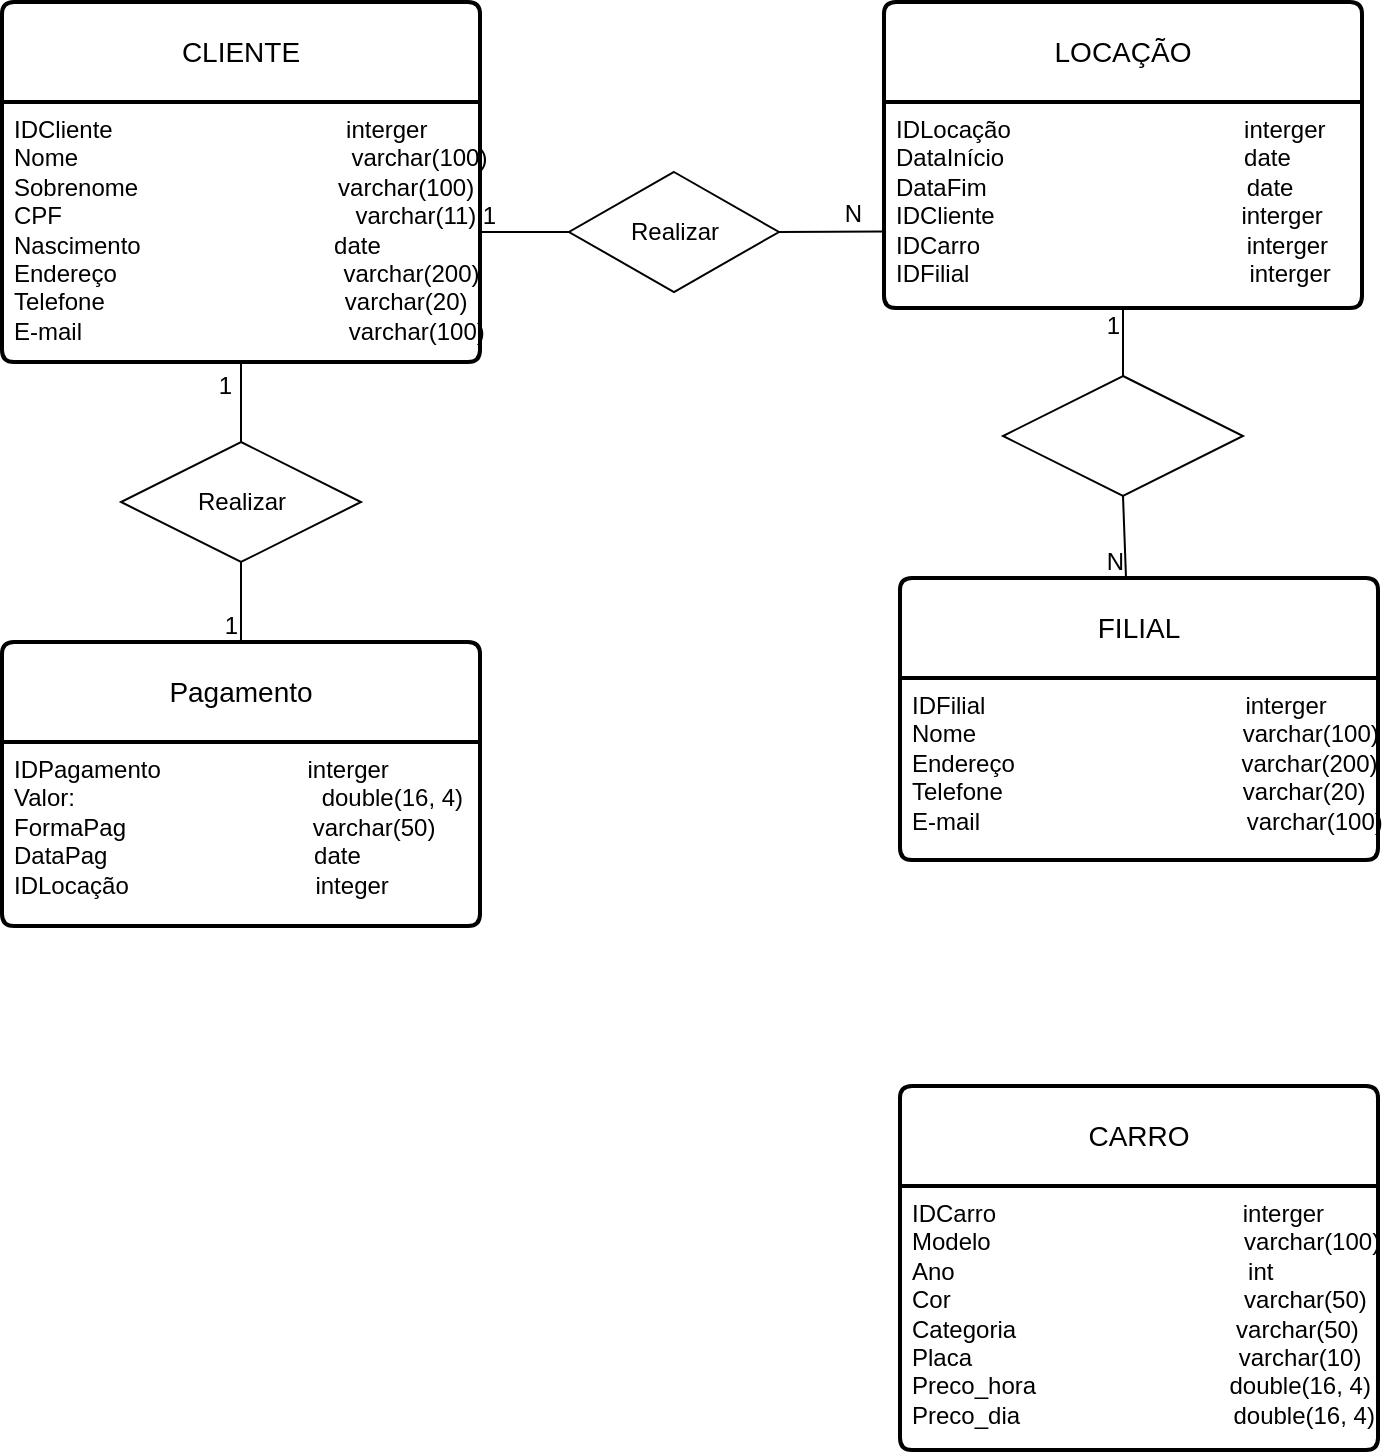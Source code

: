 <mxfile version="21.5.2" type="github">
  <diagram name="Página-1" id="tpeadvuiCqIkWR6xi1jY">
    <mxGraphModel dx="1120" dy="484" grid="0" gridSize="10" guides="1" tooltips="1" connect="1" arrows="1" fold="1" page="1" pageScale="1" pageWidth="827" pageHeight="1169" background="none" math="0" shadow="0">
      <root>
        <object label="" id="0">
          <mxCell />
        </object>
        <mxCell id="1" parent="0" />
        <mxCell id="c7lYgDTFeWYV-Sn4A4-g-13" value="CLIENTE" style="swimlane;childLayout=stackLayout;horizontal=1;startSize=50;horizontalStack=0;rounded=1;fontSize=14;fontStyle=0;strokeWidth=2;resizeParent=0;resizeLast=1;shadow=0;dashed=0;align=center;arcSize=4;whiteSpace=wrap;html=1;" parent="1" vertex="1">
          <mxGeometry x="19" y="17" width="239" height="180" as="geometry" />
        </mxCell>
        <mxCell id="c7lYgDTFeWYV-Sn4A4-g-14" value="&lt;div&gt;IDCliente&amp;nbsp; &amp;nbsp; &amp;nbsp; &amp;nbsp; &amp;nbsp; &amp;nbsp; &amp;nbsp; &amp;nbsp; &amp;nbsp; &amp;nbsp; &amp;nbsp; &amp;nbsp; &amp;nbsp; &amp;nbsp; &amp;nbsp; &amp;nbsp; &amp;nbsp; &amp;nbsp;interger&lt;/div&gt;&lt;div&gt;Nome&amp;nbsp; &amp;nbsp; &amp;nbsp; &amp;nbsp; &amp;nbsp; &amp;nbsp; &amp;nbsp; &amp;nbsp; &amp;nbsp; &amp;nbsp; &amp;nbsp; &amp;nbsp; &amp;nbsp; &amp;nbsp; &amp;nbsp; &amp;nbsp; &amp;nbsp; &amp;nbsp; &amp;nbsp; &amp;nbsp; &amp;nbsp;varchar(100)&lt;/div&gt;&lt;div&gt;Sobrenome&amp;nbsp; &amp;nbsp; &amp;nbsp; &amp;nbsp; &amp;nbsp; &amp;nbsp; &amp;nbsp; &amp;nbsp; &amp;nbsp; &amp;nbsp; &amp;nbsp; &amp;nbsp; &amp;nbsp; &amp;nbsp; &amp;nbsp; varchar(100)&lt;/div&gt;&lt;div&gt;CPF&amp;nbsp; &amp;nbsp; &amp;nbsp; &amp;nbsp; &amp;nbsp; &amp;nbsp; &amp;nbsp; &amp;nbsp; &amp;nbsp; &amp;nbsp; &amp;nbsp; &amp;nbsp; &amp;nbsp; &amp;nbsp; &amp;nbsp; &amp;nbsp; &amp;nbsp; &amp;nbsp; &amp;nbsp; &amp;nbsp; &amp;nbsp; &amp;nbsp; varchar(11)&lt;/div&gt;&lt;div&gt;&lt;span style=&quot;background-color: initial;&quot;&gt;Nascimento&amp;nbsp; &amp;nbsp; &amp;nbsp; &amp;nbsp; &amp;nbsp; &amp;nbsp; &amp;nbsp; &amp;nbsp; &amp;nbsp; &amp;nbsp; &amp;nbsp; &amp;nbsp; &amp;nbsp; &amp;nbsp; &amp;nbsp;date&lt;/span&gt;&lt;/div&gt;&lt;div&gt;Endereço&amp;nbsp; &amp;nbsp; &amp;nbsp; &amp;nbsp; &amp;nbsp; &amp;nbsp; &amp;nbsp; &amp;nbsp; &amp;nbsp; &amp;nbsp; &amp;nbsp; &amp;nbsp; &amp;nbsp; &amp;nbsp; &amp;nbsp; &amp;nbsp; &amp;nbsp; varchar(200)&lt;/div&gt;&lt;div&gt;Telefone&amp;nbsp; &amp;nbsp; &amp;nbsp; &amp;nbsp; &amp;nbsp; &amp;nbsp; &amp;nbsp; &amp;nbsp; &amp;nbsp; &amp;nbsp; &amp;nbsp; &amp;nbsp; &amp;nbsp; &amp;nbsp; &amp;nbsp; &amp;nbsp; &amp;nbsp; &amp;nbsp; varchar(20)&lt;/div&gt;&lt;div&gt;E-mail&amp;nbsp; &amp;nbsp; &amp;nbsp; &amp;nbsp; &amp;nbsp; &amp;nbsp; &amp;nbsp; &amp;nbsp; &amp;nbsp; &amp;nbsp; &amp;nbsp; &amp;nbsp; &amp;nbsp; &amp;nbsp; &amp;nbsp; &amp;nbsp; &amp;nbsp; &amp;nbsp; &amp;nbsp; &amp;nbsp; varchar(100)&lt;/div&gt;" style="align=left;strokeColor=none;fillColor=none;spacingLeft=4;fontSize=12;verticalAlign=top;resizable=0;rotatable=0;part=1;html=1;rounded=1;" parent="c7lYgDTFeWYV-Sn4A4-g-13" vertex="1">
          <mxGeometry y="50" width="239" height="130" as="geometry" />
        </mxCell>
        <mxCell id="c7lYgDTFeWYV-Sn4A4-g-27" value="FILIAL" style="swimlane;childLayout=stackLayout;horizontal=1;startSize=50;horizontalStack=0;rounded=1;fontSize=14;fontStyle=0;strokeWidth=2;resizeParent=0;resizeLast=1;shadow=0;dashed=0;align=center;arcSize=4;whiteSpace=wrap;html=1;" parent="1" vertex="1">
          <mxGeometry x="468" y="305" width="239" height="141" as="geometry" />
        </mxCell>
        <mxCell id="c7lYgDTFeWYV-Sn4A4-g-28" value="&lt;div&gt;IDFilial&amp;nbsp; &amp;nbsp; &amp;nbsp; &amp;nbsp; &amp;nbsp; &amp;nbsp; &amp;nbsp; &amp;nbsp; &amp;nbsp; &amp;nbsp; &amp;nbsp; &amp;nbsp; &amp;nbsp; &amp;nbsp; &amp;nbsp; &amp;nbsp; &amp;nbsp; &amp;nbsp; &amp;nbsp; &amp;nbsp;interger&amp;nbsp;&lt;/div&gt;&lt;div&gt;Nome&amp;nbsp; &amp;nbsp; &amp;nbsp; &amp;nbsp; &amp;nbsp; &amp;nbsp; &amp;nbsp; &amp;nbsp; &amp;nbsp; &amp;nbsp; &amp;nbsp; &amp;nbsp; &amp;nbsp; &amp;nbsp; &amp;nbsp; &amp;nbsp; &amp;nbsp; &amp;nbsp; &amp;nbsp; &amp;nbsp; varchar(100)&lt;/div&gt;&lt;div&gt;Endereço&amp;nbsp; &amp;nbsp; &amp;nbsp; &amp;nbsp; &amp;nbsp; &amp;nbsp; &amp;nbsp; &amp;nbsp; &amp;nbsp; &amp;nbsp; &amp;nbsp; &amp;nbsp; &amp;nbsp; &amp;nbsp; &amp;nbsp; &amp;nbsp; &amp;nbsp; varchar(200)&lt;/div&gt;&lt;div&gt;Telefone&amp;nbsp; &amp;nbsp; &amp;nbsp; &amp;nbsp; &amp;nbsp; &amp;nbsp; &amp;nbsp; &amp;nbsp; &amp;nbsp; &amp;nbsp; &amp;nbsp; &amp;nbsp; &amp;nbsp; &amp;nbsp; &amp;nbsp; &amp;nbsp; &amp;nbsp; &amp;nbsp; varchar(20)&lt;/div&gt;&lt;div&gt;E-mail&amp;nbsp; &amp;nbsp; &amp;nbsp; &amp;nbsp; &amp;nbsp; &amp;nbsp; &amp;nbsp; &amp;nbsp; &amp;nbsp; &amp;nbsp; &amp;nbsp; &amp;nbsp; &amp;nbsp; &amp;nbsp; &amp;nbsp; &amp;nbsp; &amp;nbsp; &amp;nbsp; &amp;nbsp; &amp;nbsp; varchar(100)&lt;/div&gt;&lt;div&gt;&lt;br&gt;&lt;/div&gt;" style="align=left;strokeColor=none;fillColor=none;spacingLeft=4;fontSize=12;verticalAlign=top;resizable=0;rotatable=0;part=1;html=1;rounded=1;" parent="c7lYgDTFeWYV-Sn4A4-g-27" vertex="1">
          <mxGeometry y="50" width="239" height="91" as="geometry" />
        </mxCell>
        <mxCell id="c7lYgDTFeWYV-Sn4A4-g-29" value="LOCAÇÃO" style="swimlane;childLayout=stackLayout;horizontal=1;startSize=50;horizontalStack=0;rounded=1;fontSize=14;fontStyle=0;strokeWidth=2;resizeParent=0;resizeLast=1;shadow=0;dashed=0;align=center;arcSize=4;whiteSpace=wrap;html=1;" parent="1" vertex="1">
          <mxGeometry x="460" y="17" width="239" height="153" as="geometry" />
        </mxCell>
        <mxCell id="c7lYgDTFeWYV-Sn4A4-g-30" value="&lt;div&gt;IDLocação&amp;nbsp; &amp;nbsp; &amp;nbsp; &amp;nbsp; &amp;nbsp; &amp;nbsp; &amp;nbsp; &amp;nbsp; &amp;nbsp; &amp;nbsp; &amp;nbsp; &amp;nbsp; &amp;nbsp; &amp;nbsp; &amp;nbsp; &amp;nbsp; &amp;nbsp; &amp;nbsp;interger&amp;nbsp;&amp;nbsp;&lt;/div&gt;&lt;div&gt;&lt;span style=&quot;background-color: initial;&quot;&gt;DataInício&amp;nbsp; &amp;nbsp; &amp;nbsp; &amp;nbsp; &amp;nbsp; &amp;nbsp; &amp;nbsp; &amp;nbsp; &amp;nbsp; &amp;nbsp; &amp;nbsp; &amp;nbsp; &amp;nbsp; &amp;nbsp; &amp;nbsp; &amp;nbsp; &amp;nbsp; &amp;nbsp; date&lt;/span&gt;&lt;/div&gt;&lt;div&gt;DataFim&amp;nbsp; &amp;nbsp; &amp;nbsp; &amp;nbsp; &amp;nbsp; &amp;nbsp; &amp;nbsp; &amp;nbsp; &amp;nbsp; &amp;nbsp; &amp;nbsp; &amp;nbsp; &amp;nbsp; &amp;nbsp; &amp;nbsp; &amp;nbsp; &amp;nbsp; &amp;nbsp; &amp;nbsp; &amp;nbsp;date&lt;/div&gt;&lt;div&gt;IDCliente&amp;nbsp; &amp;nbsp; &amp;nbsp; &amp;nbsp; &amp;nbsp; &amp;nbsp; &amp;nbsp; &amp;nbsp; &amp;nbsp; &amp;nbsp; &amp;nbsp; &amp;nbsp; &amp;nbsp; &amp;nbsp; &amp;nbsp; &amp;nbsp; &amp;nbsp; &amp;nbsp; &amp;nbsp;interger&lt;/div&gt;&lt;div&gt;IDCarro&amp;nbsp; &amp;nbsp; &amp;nbsp; &amp;nbsp; &amp;nbsp; &amp;nbsp; &amp;nbsp; &amp;nbsp; &amp;nbsp; &amp;nbsp; &amp;nbsp; &amp;nbsp; &amp;nbsp; &amp;nbsp; &amp;nbsp; &amp;nbsp; &amp;nbsp; &amp;nbsp; &amp;nbsp; &amp;nbsp; interger&lt;/div&gt;&lt;div&gt;IDFilial&amp;nbsp; &amp;nbsp; &amp;nbsp; &amp;nbsp; &amp;nbsp; &amp;nbsp; &amp;nbsp; &amp;nbsp; &amp;nbsp; &amp;nbsp; &amp;nbsp; &amp;nbsp; &amp;nbsp; &amp;nbsp; &amp;nbsp; &amp;nbsp; &amp;nbsp; &amp;nbsp; &amp;nbsp; &amp;nbsp; &amp;nbsp; interger&lt;/div&gt;" style="align=left;strokeColor=none;fillColor=none;spacingLeft=4;fontSize=12;verticalAlign=top;resizable=0;rotatable=0;part=1;html=1;rounded=1;" parent="c7lYgDTFeWYV-Sn4A4-g-29" vertex="1">
          <mxGeometry y="50" width="239" height="103" as="geometry" />
        </mxCell>
        <mxCell id="c7lYgDTFeWYV-Sn4A4-g-31" value="Pagamento" style="swimlane;childLayout=stackLayout;horizontal=1;startSize=50;horizontalStack=0;rounded=1;fontSize=14;fontStyle=0;strokeWidth=2;resizeParent=0;resizeLast=1;shadow=0;dashed=0;align=center;arcSize=4;whiteSpace=wrap;html=1;" parent="1" vertex="1">
          <mxGeometry x="19" y="337" width="239" height="142" as="geometry" />
        </mxCell>
        <mxCell id="c7lYgDTFeWYV-Sn4A4-g-32" value="&lt;div&gt;IDPagamento&amp;nbsp; &amp;nbsp; &amp;nbsp; &amp;nbsp; &amp;nbsp; &amp;nbsp; &amp;nbsp; &amp;nbsp; &amp;nbsp; &amp;nbsp; &amp;nbsp; interger&lt;/div&gt;&lt;div&gt;Valor:&amp;nbsp; &amp;nbsp; &amp;nbsp; &amp;nbsp; &amp;nbsp; &amp;nbsp; &amp;nbsp; &amp;nbsp; &amp;nbsp; &amp;nbsp; &amp;nbsp; &amp;nbsp; &amp;nbsp; &amp;nbsp; &amp;nbsp; &amp;nbsp; &amp;nbsp; &amp;nbsp; &amp;nbsp;double(16, 4)&lt;/div&gt;&lt;div&gt;FormaPag&amp;nbsp; &amp;nbsp; &amp;nbsp; &amp;nbsp; &amp;nbsp; &amp;nbsp; &amp;nbsp; &amp;nbsp; &amp;nbsp; &amp;nbsp; &amp;nbsp; &amp;nbsp; &amp;nbsp; &amp;nbsp; varchar(50)&lt;/div&gt;&lt;div&gt;DataPag&amp;nbsp; &amp;nbsp; &amp;nbsp; &amp;nbsp; &amp;nbsp; &amp;nbsp; &amp;nbsp; &amp;nbsp; &amp;nbsp; &amp;nbsp; &amp;nbsp; &amp;nbsp; &amp;nbsp; &amp;nbsp; &amp;nbsp; &amp;nbsp;date&lt;/div&gt;&lt;div&gt;IDLocação&amp;nbsp; &amp;nbsp; &amp;nbsp; &amp;nbsp; &amp;nbsp; &amp;nbsp; &amp;nbsp; &amp;nbsp; &amp;nbsp; &amp;nbsp; &amp;nbsp; &amp;nbsp; &amp;nbsp; &amp;nbsp; integer&lt;/div&gt;" style="align=left;strokeColor=none;fillColor=none;spacingLeft=4;fontSize=12;verticalAlign=top;resizable=0;rotatable=0;part=1;html=1;rounded=1;" parent="c7lYgDTFeWYV-Sn4A4-g-31" vertex="1">
          <mxGeometry y="50" width="239" height="92" as="geometry" />
        </mxCell>
        <mxCell id="c7lYgDTFeWYV-Sn4A4-g-42" value="Realizar" style="shape=rhombus;perimeter=rhombusPerimeter;whiteSpace=wrap;html=1;align=center;" parent="1" vertex="1">
          <mxGeometry x="302.5" y="102" width="105" height="60" as="geometry" />
        </mxCell>
        <mxCell id="c7lYgDTFeWYV-Sn4A4-g-50" value="" style="endArrow=none;html=1;rounded=0;exitX=1;exitY=0.5;exitDx=0;exitDy=0;entryX=0;entryY=0.75;entryDx=0;entryDy=0;" parent="1" source="c7lYgDTFeWYV-Sn4A4-g-42" target="c7lYgDTFeWYV-Sn4A4-g-29" edge="1">
          <mxGeometry relative="1" as="geometry">
            <mxPoint x="309" y="183.5" as="sourcePoint" />
            <mxPoint x="469" y="183.5" as="targetPoint" />
          </mxGeometry>
        </mxCell>
        <mxCell id="c7lYgDTFeWYV-Sn4A4-g-51" value="N" style="resizable=0;html=1;whiteSpace=wrap;align=right;verticalAlign=bottom;" parent="c7lYgDTFeWYV-Sn4A4-g-50" connectable="0" vertex="1">
          <mxGeometry x="1" relative="1" as="geometry">
            <mxPoint x="-9" as="offset" />
          </mxGeometry>
        </mxCell>
        <mxCell id="c7lYgDTFeWYV-Sn4A4-g-52" value="" style="endArrow=none;html=1;rounded=0;exitX=1;exitY=0.5;exitDx=0;exitDy=0;entryX=0;entryY=0.5;entryDx=0;entryDy=0;" parent="1" source="c7lYgDTFeWYV-Sn4A4-g-14" target="c7lYgDTFeWYV-Sn4A4-g-42" edge="1">
          <mxGeometry relative="1" as="geometry">
            <mxPoint x="286" y="262" as="sourcePoint" />
            <mxPoint x="446" y="262" as="targetPoint" />
          </mxGeometry>
        </mxCell>
        <mxCell id="c7lYgDTFeWYV-Sn4A4-g-53" value="1" style="resizable=0;html=1;whiteSpace=wrap;align=right;verticalAlign=bottom;" parent="c7lYgDTFeWYV-Sn4A4-g-52" connectable="0" vertex="1">
          <mxGeometry x="1" relative="1" as="geometry">
            <mxPoint x="-35" as="offset" />
          </mxGeometry>
        </mxCell>
        <mxCell id="c7lYgDTFeWYV-Sn4A4-g-55" value="" style="shape=rhombus;perimeter=rhombusPerimeter;whiteSpace=wrap;html=1;align=center;" parent="1" vertex="1">
          <mxGeometry x="519.5" y="204" width="120" height="60" as="geometry" />
        </mxCell>
        <mxCell id="c7lYgDTFeWYV-Sn4A4-g-63" value="" style="endArrow=none;html=1;rounded=0;entryX=0.473;entryY=0.007;entryDx=0;entryDy=0;exitX=0.5;exitY=1;exitDx=0;exitDy=0;entryPerimeter=0;" parent="1" source="c7lYgDTFeWYV-Sn4A4-g-55" target="c7lYgDTFeWYV-Sn4A4-g-27" edge="1">
          <mxGeometry relative="1" as="geometry">
            <mxPoint x="292" y="271" as="sourcePoint" />
            <mxPoint x="579.5" y="297" as="targetPoint" />
          </mxGeometry>
        </mxCell>
        <mxCell id="c7lYgDTFeWYV-Sn4A4-g-64" value="N" style="resizable=0;html=1;whiteSpace=wrap;align=right;verticalAlign=bottom;" parent="c7lYgDTFeWYV-Sn4A4-g-63" connectable="0" vertex="1">
          <mxGeometry x="1" relative="1" as="geometry" />
        </mxCell>
        <mxCell id="c7lYgDTFeWYV-Sn4A4-g-65" value="" style="endArrow=none;html=1;rounded=0;exitX=0.5;exitY=1;exitDx=0;exitDy=0;entryX=0.5;entryY=0;entryDx=0;entryDy=0;" parent="1" source="c7lYgDTFeWYV-Sn4A4-g-30" target="c7lYgDTFeWYV-Sn4A4-g-55" edge="1">
          <mxGeometry relative="1" as="geometry">
            <mxPoint x="292" y="271" as="sourcePoint" />
            <mxPoint x="452" y="271" as="targetPoint" />
          </mxGeometry>
        </mxCell>
        <mxCell id="c7lYgDTFeWYV-Sn4A4-g-66" value="1" style="resizable=0;html=1;whiteSpace=wrap;align=right;verticalAlign=bottom;" parent="c7lYgDTFeWYV-Sn4A4-g-65" connectable="0" vertex="1">
          <mxGeometry x="1" relative="1" as="geometry">
            <mxPoint y="-17" as="offset" />
          </mxGeometry>
        </mxCell>
        <mxCell id="c7lYgDTFeWYV-Sn4A4-g-69" value="Realizar" style="shape=rhombus;perimeter=rhombusPerimeter;whiteSpace=wrap;html=1;align=center;" parent="1" vertex="1">
          <mxGeometry x="78.5" y="237" width="120" height="60" as="geometry" />
        </mxCell>
        <mxCell id="c7lYgDTFeWYV-Sn4A4-g-70" value="" style="endArrow=none;html=1;rounded=0;exitX=0.5;exitY=1;exitDx=0;exitDy=0;entryX=0.5;entryY=0;entryDx=0;entryDy=0;" parent="1" source="c7lYgDTFeWYV-Sn4A4-g-14" target="c7lYgDTFeWYV-Sn4A4-g-69" edge="1">
          <mxGeometry relative="1" as="geometry">
            <mxPoint x="292" y="371" as="sourcePoint" />
            <mxPoint x="452" y="371" as="targetPoint" />
          </mxGeometry>
        </mxCell>
        <mxCell id="c7lYgDTFeWYV-Sn4A4-g-71" value="1" style="resizable=0;html=1;whiteSpace=wrap;align=right;verticalAlign=bottom;" parent="c7lYgDTFeWYV-Sn4A4-g-70" connectable="0" vertex="1">
          <mxGeometry x="1" relative="1" as="geometry">
            <mxPoint x="-3" y="-20" as="offset" />
          </mxGeometry>
        </mxCell>
        <mxCell id="c7lYgDTFeWYV-Sn4A4-g-72" value="" style="endArrow=none;html=1;rounded=0;exitX=0.5;exitY=1;exitDx=0;exitDy=0;" parent="1" source="c7lYgDTFeWYV-Sn4A4-g-69" target="c7lYgDTFeWYV-Sn4A4-g-31" edge="1">
          <mxGeometry relative="1" as="geometry">
            <mxPoint x="292" y="371" as="sourcePoint" />
            <mxPoint x="452" y="371" as="targetPoint" />
          </mxGeometry>
        </mxCell>
        <mxCell id="c7lYgDTFeWYV-Sn4A4-g-73" value="1" style="resizable=0;html=1;whiteSpace=wrap;align=right;verticalAlign=bottom;" parent="c7lYgDTFeWYV-Sn4A4-g-72" connectable="0" vertex="1">
          <mxGeometry x="1" relative="1" as="geometry" />
        </mxCell>
        <mxCell id="c7lYgDTFeWYV-Sn4A4-g-74" value="CARRO" style="swimlane;childLayout=stackLayout;horizontal=1;startSize=50;horizontalStack=0;rounded=1;fontSize=14;fontStyle=0;strokeWidth=2;resizeParent=0;resizeLast=1;shadow=0;dashed=0;align=center;arcSize=4;whiteSpace=wrap;html=1;" parent="1" vertex="1">
          <mxGeometry x="468" y="559" width="239" height="182" as="geometry" />
        </mxCell>
        <mxCell id="c7lYgDTFeWYV-Sn4A4-g-75" value="&lt;div&gt;IDCarro&amp;nbsp; &amp;nbsp; &amp;nbsp; &amp;nbsp; &amp;nbsp; &amp;nbsp; &amp;nbsp; &amp;nbsp; &amp;nbsp; &amp;nbsp; &amp;nbsp; &amp;nbsp; &amp;nbsp; &amp;nbsp; &amp;nbsp; &amp;nbsp; &amp;nbsp; &amp;nbsp; &amp;nbsp;interger&lt;/div&gt;&lt;div&gt;Modelo&amp;nbsp; &amp;nbsp; &amp;nbsp; &amp;nbsp; &amp;nbsp; &amp;nbsp; &amp;nbsp; &amp;nbsp; &amp;nbsp; &amp;nbsp; &amp;nbsp; &amp;nbsp; &amp;nbsp; &amp;nbsp; &amp;nbsp; &amp;nbsp; &amp;nbsp; &amp;nbsp; &amp;nbsp; varchar(100)&lt;/div&gt;&lt;div&gt;Ano&amp;nbsp; &amp;nbsp; &amp;nbsp; &amp;nbsp; &amp;nbsp; &amp;nbsp; &amp;nbsp; &amp;nbsp; &amp;nbsp; &amp;nbsp; &amp;nbsp; &amp;nbsp; &amp;nbsp; &amp;nbsp; &amp;nbsp; &amp;nbsp; &amp;nbsp; &amp;nbsp; &amp;nbsp; &amp;nbsp; &amp;nbsp; &amp;nbsp; int&lt;/div&gt;&lt;div&gt;Cor&amp;nbsp; &amp;nbsp; &amp;nbsp; &amp;nbsp; &amp;nbsp; &amp;nbsp; &amp;nbsp; &amp;nbsp; &amp;nbsp; &amp;nbsp; &amp;nbsp; &amp;nbsp; &amp;nbsp; &amp;nbsp; &amp;nbsp; &amp;nbsp; &amp;nbsp; &amp;nbsp; &amp;nbsp; &amp;nbsp; &amp;nbsp; &amp;nbsp; varchar(50)&lt;/div&gt;&lt;div&gt;Categoria&amp;nbsp; &amp;nbsp; &amp;nbsp; &amp;nbsp; &amp;nbsp; &amp;nbsp; &amp;nbsp; &amp;nbsp; &amp;nbsp; &amp;nbsp; &amp;nbsp; &amp;nbsp; &amp;nbsp; &amp;nbsp; &amp;nbsp; &amp;nbsp; &amp;nbsp;varchar(50)&lt;/div&gt;&lt;div&gt;Placa&amp;nbsp; &amp;nbsp; &amp;nbsp; &amp;nbsp; &amp;nbsp; &amp;nbsp; &amp;nbsp; &amp;nbsp; &amp;nbsp; &amp;nbsp; &amp;nbsp; &amp;nbsp; &amp;nbsp; &amp;nbsp; &amp;nbsp; &amp;nbsp; &amp;nbsp; &amp;nbsp; &amp;nbsp; &amp;nbsp; varchar(10)&lt;/div&gt;&lt;div&gt;Preco_hora&amp;nbsp; &amp;nbsp; &amp;nbsp; &amp;nbsp; &amp;nbsp; &amp;nbsp; &amp;nbsp; &amp;nbsp; &amp;nbsp; &amp;nbsp; &amp;nbsp; &amp;nbsp; &amp;nbsp; &amp;nbsp; &amp;nbsp;double(16, 4)&lt;/div&gt;&lt;div&gt;Preco_dia&amp;nbsp; &amp;nbsp; &amp;nbsp; &amp;nbsp; &amp;nbsp; &amp;nbsp; &amp;nbsp; &amp;nbsp; &amp;nbsp; &amp;nbsp; &amp;nbsp; &amp;nbsp; &amp;nbsp; &amp;nbsp; &amp;nbsp; &amp;nbsp; double(16, 4)&lt;/div&gt;" style="align=left;strokeColor=none;fillColor=none;spacingLeft=4;fontSize=12;verticalAlign=top;resizable=0;rotatable=0;part=1;html=1;rounded=1;" parent="c7lYgDTFeWYV-Sn4A4-g-74" vertex="1">
          <mxGeometry y="50" width="239" height="132" as="geometry" />
        </mxCell>
      </root>
    </mxGraphModel>
  </diagram>
</mxfile>
